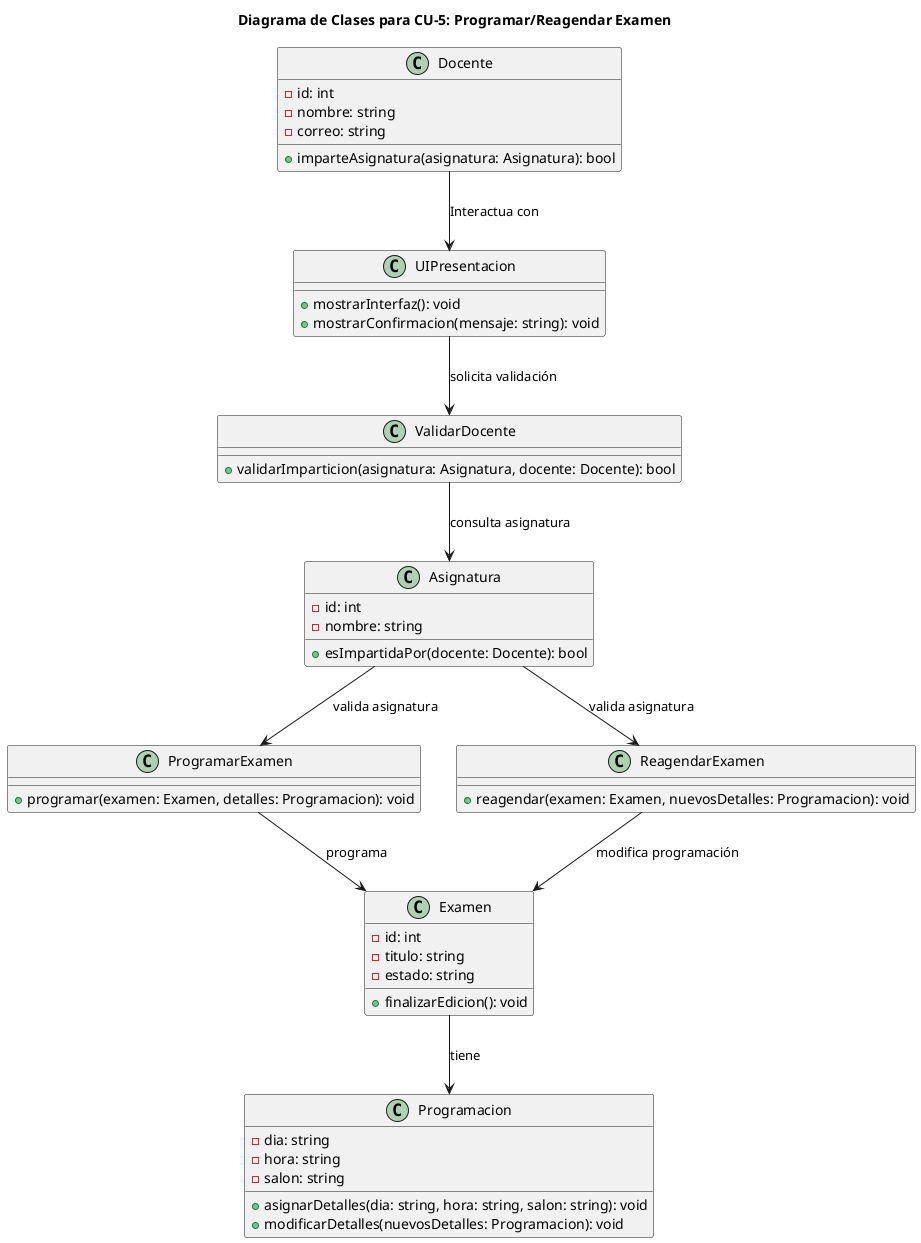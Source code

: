 @startuml CU5
title Diagrama de Clases para CU-5: Programar/Reagendar Examen

class Docente {
    - id: int
    - nombre: string
    - correo: string
    + imparteAsignatura(asignatura: Asignatura): bool
}

class UIPresentacion {
    + mostrarInterfaz(): void
    + mostrarConfirmacion(mensaje: string): void
}

class ValidarDocente {
    + validarImparticion(asignatura: Asignatura, docente: Docente): bool
}

class Asignatura {
    - id: int
    - nombre: string
    + esImpartidaPor(docente: Docente): bool
}

class ProgramarExamen {
    + programar(examen: Examen, detalles: Programacion): void
}

class ReagendarExamen {
    + reagendar(examen: Examen, nuevosDetalles: Programacion): void
}

class Examen {
    - id: int
    - titulo: string
    - estado: string
    + finalizarEdicion(): void
}

class Programacion {
    - dia: string
    - hora: string
    - salon: string
    + asignarDetalles(dia: string, hora: string, salon: string): void
    + modificarDetalles(nuevosDetalles: Programacion): void
}

' Relaciones
Docente --> UIPresentacion : Interactua con
UIPresentacion --> ValidarDocente : solicita validación
ValidarDocente --> Asignatura : consulta asignatura
Asignatura --> ProgramarExamen : valida asignatura
Asignatura --> ReagendarExamen : valida asignatura
ProgramarExamen --> Examen : programa
ReagendarExamen --> Examen : modifica programación
Examen --> Programacion : tiene
@enduml
